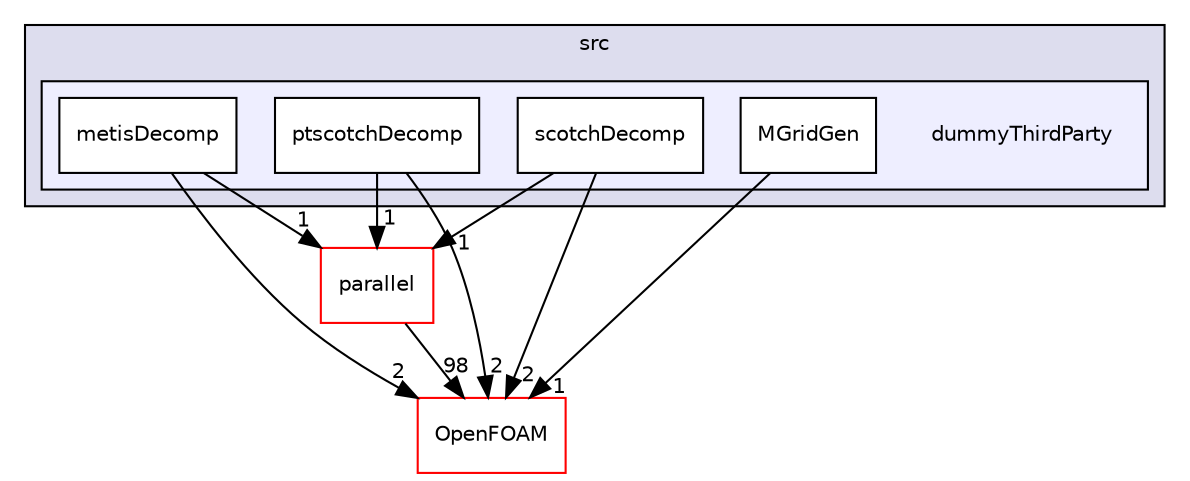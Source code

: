digraph "src/dummyThirdParty" {
  bgcolor=transparent;
  compound=true
  node [ fontsize="10", fontname="Helvetica"];
  edge [ labelfontsize="10", labelfontname="Helvetica"];
  subgraph clusterdir_68267d1309a1af8e8297ef4c3efbcdba {
    graph [ bgcolor="#ddddee", pencolor="black", label="src" fontname="Helvetica", fontsize="10", URL="dir_68267d1309a1af8e8297ef4c3efbcdba.html"]
  subgraph clusterdir_3dbf595be03a0daf8d8ce1c2eec1d958 {
    graph [ bgcolor="#eeeeff", pencolor="black", label="" URL="dir_3dbf595be03a0daf8d8ce1c2eec1d958.html"];
    dir_3dbf595be03a0daf8d8ce1c2eec1d958 [shape=plaintext label="dummyThirdParty"];
    dir_7636194730205d6a44098d3b24970dbc [shape=box label="metisDecomp" color="black" fillcolor="white" style="filled" URL="dir_7636194730205d6a44098d3b24970dbc.html"];
    dir_cbdaaa625117f37011a887847112bebe [shape=box label="MGridGen" color="black" fillcolor="white" style="filled" URL="dir_cbdaaa625117f37011a887847112bebe.html"];
    dir_deba9be9881ff6097d1d495108401d7c [shape=box label="ptscotchDecomp" color="black" fillcolor="white" style="filled" URL="dir_deba9be9881ff6097d1d495108401d7c.html"];
    dir_1784e4e99bd9d0104333df34d7f41bae [shape=box label="scotchDecomp" color="black" fillcolor="white" style="filled" URL="dir_1784e4e99bd9d0104333df34d7f41bae.html"];
  }
  }
  dir_72b2b5518d1565784443265ec6729f79 [shape=box label="parallel" color="red" URL="dir_72b2b5518d1565784443265ec6729f79.html"];
  dir_c5473ff19b20e6ec4dfe5c310b3778a8 [shape=box label="OpenFOAM" color="red" URL="dir_c5473ff19b20e6ec4dfe5c310b3778a8.html"];
  dir_1784e4e99bd9d0104333df34d7f41bae->dir_72b2b5518d1565784443265ec6729f79 [headlabel="1", labeldistance=1.5 headhref="dir_000775_002498.html"];
  dir_1784e4e99bd9d0104333df34d7f41bae->dir_c5473ff19b20e6ec4dfe5c310b3778a8 [headlabel="2", labeldistance=1.5 headhref="dir_000775_001950.html"];
  dir_72b2b5518d1565784443265ec6729f79->dir_c5473ff19b20e6ec4dfe5c310b3778a8 [headlabel="98", labeldistance=1.5 headhref="dir_002498_001950.html"];
  dir_deba9be9881ff6097d1d495108401d7c->dir_72b2b5518d1565784443265ec6729f79 [headlabel="1", labeldistance=1.5 headhref="dir_000774_002498.html"];
  dir_deba9be9881ff6097d1d495108401d7c->dir_c5473ff19b20e6ec4dfe5c310b3778a8 [headlabel="2", labeldistance=1.5 headhref="dir_000774_001950.html"];
  dir_7636194730205d6a44098d3b24970dbc->dir_72b2b5518d1565784443265ec6729f79 [headlabel="1", labeldistance=1.5 headhref="dir_000772_002498.html"];
  dir_7636194730205d6a44098d3b24970dbc->dir_c5473ff19b20e6ec4dfe5c310b3778a8 [headlabel="2", labeldistance=1.5 headhref="dir_000772_001950.html"];
  dir_cbdaaa625117f37011a887847112bebe->dir_c5473ff19b20e6ec4dfe5c310b3778a8 [headlabel="1", labeldistance=1.5 headhref="dir_000773_001950.html"];
}
